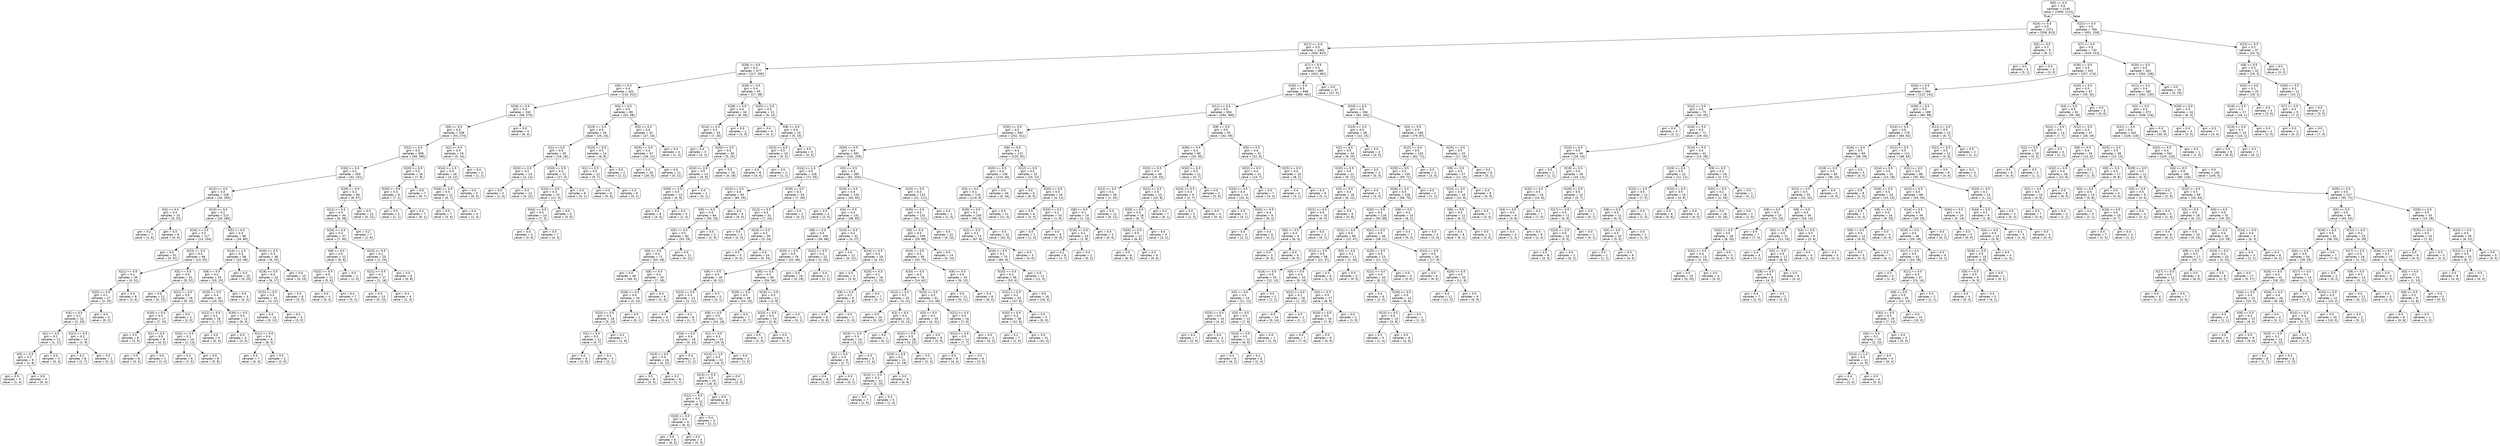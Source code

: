 digraph Tree {
node [shape=box, style="rounded", color="black", fontname=helvetica] ;
edge [fontname=helvetica] ;
0 [label="X[6] <= 0.5\ngini = 0.5\nsamples = 2140\nvalue = [1009, 1131]"] ;
1 [label="X[24] <= 0.5\ngini = 0.5\nsamples = 1371\nvalue = [558, 813]"] ;
0 -> 1 [labeldistance=2.5, labelangle=45, headlabel="True"] ;
2 [label="X[17] <= 0.5\ngini = 0.5\nsamples = 1362\nvalue = [550, 812]"] ;
1 -> 2 ;
3 [label="X[29] <= 0.5\ngini = 0.4\nsamples = 477\nvalue = [127, 350]"] ;
2 -> 3 ;
4 [label="X[9] <= 0.5\ngini = 0.4\nsamples = 422\nvalue = [110, 312]"] ;
3 -> 4 ;
5 [label="X[28] <= 0.5\ngini = 0.3\nsamples = 332\nvalue = [58, 274]"] ;
4 -> 5 ;
6 [label="X[0] <= 0.5\ngini = 0.3\nsamples = 328\nvalue = [54, 274]"] ;
5 -> 6 ;
7 [label="X[31] <= 0.5\ngini = 0.3\nsamples = 309\nvalue = [49, 260]"] ;
6 -> 7 ;
8 [label="X[33] <= 0.5\ngini = 0.2\nsamples = 293\nvalue = [42, 251]"] ;
7 -> 8 ;
9 [label="X[12] <= 0.5\ngini = 0.3\nsamples = 228\nvalue = [34, 194]"] ;
8 -> 9 ;
10 [label="X[3] <= 0.5\ngini = 0.4\nsamples = 15\nvalue = [5, 10]"] ;
9 -> 10 ;
11 [label="gini = 0.2\nsamples = 7\nvalue = [1, 6]"] ;
10 -> 11 ;
12 [label="gini = 0.5\nsamples = 8\nvalue = [4, 4]"] ;
10 -> 12 ;
13 [label="X[10] <= 0.5\ngini = 0.2\nsamples = 213\nvalue = [29, 184]"] ;
9 -> 13 ;
14 [label="X[32] <= 0.5\ngini = 0.2\nsamples = 117\nvalue = [13, 104]"] ;
13 -> 14 ;
15 [label="gini = 0.0\nsamples = 51\nvalue = [0, 51]"] ;
14 -> 15 ;
16 [label="X[23] <= 0.5\ngini = 0.3\nsamples = 66\nvalue = [13, 53]"] ;
14 -> 16 ;
17 [label="X[11] <= 0.5\ngini = 0.2\nsamples = 35\nvalue = [4, 31]"] ;
16 -> 17 ;
18 [label="X[25] <= 0.5\ngini = 0.1\nsamples = 27\nvalue = [2, 25]"] ;
17 -> 18 ;
19 [label="X[4] <= 0.5\ngini = 0.2\nsamples = 22\nvalue = [2, 20]"] ;
18 -> 19 ;
20 [label="X[1] <= 0.5\ngini = 0.2\nsamples = 12\nvalue = [1, 11]"] ;
19 -> 20 ;
21 [label="X[5] <= 0.5\ngini = 0.2\nsamples = 9\nvalue = [1, 8]"] ;
20 -> 21 ;
22 [label="gini = 0.3\nsamples = 5\nvalue = [1, 4]"] ;
21 -> 22 ;
23 [label="gini = 0.0\nsamples = 4\nvalue = [0, 4]"] ;
21 -> 23 ;
24 [label="gini = 0.0\nsamples = 3\nvalue = [0, 3]"] ;
20 -> 24 ;
25 [label="X[21] <= 0.5\ngini = 0.2\nsamples = 10\nvalue = [1, 9]"] ;
19 -> 25 ;
26 [label="gini = 0.2\nsamples = 8\nvalue = [1, 7]"] ;
25 -> 26 ;
27 [label="gini = 0.0\nsamples = 2\nvalue = [0, 2]"] ;
25 -> 27 ;
28 [label="gini = 0.0\nsamples = 5\nvalue = [0, 5]"] ;
18 -> 28 ;
29 [label="gini = 0.4\nsamples = 8\nvalue = [2, 6]"] ;
17 -> 29 ;
30 [label="X[5] <= 0.5\ngini = 0.4\nsamples = 31\nvalue = [9, 22]"] ;
16 -> 30 ;
31 [label="gini = 0.0\nsamples = 12\nvalue = [0, 12]"] ;
30 -> 31 ;
32 [label="X[21] <= 0.5\ngini = 0.5\nsamples = 19\nvalue = [9, 10]"] ;
30 -> 32 ;
33 [label="X[35] <= 0.5\ngini = 0.5\nsamples = 17\nvalue = [7, 10]"] ;
32 -> 33 ;
34 [label="gini = 0.5\nsamples = 8\nvalue = [3, 5]"] ;
33 -> 34 ;
35 [label="X[1] <= 0.5\ngini = 0.5\nsamples = 9\nvalue = [4, 5]"] ;
33 -> 35 ;
36 [label="gini = 0.5\nsamples = 8\nvalue = [3, 5]"] ;
35 -> 36 ;
37 [label="gini = 0.0\nsamples = 1\nvalue = [1, 0]"] ;
35 -> 37 ;
38 [label="gini = 0.0\nsamples = 2\nvalue = [2, 0]"] ;
32 -> 38 ;
39 [label="X[5] <= 0.5\ngini = 0.3\nsamples = 96\nvalue = [16, 80]"] ;
13 -> 39 ;
40 [label="X[14] <= 1.5\ngini = 0.3\nsamples = 58\nvalue = [10, 48]"] ;
39 -> 40 ;
41 [label="X[8] <= 0.5\ngini = 0.4\nsamples = 33\nvalue = [10, 23]"] ;
40 -> 41 ;
42 [label="X[19] <= 0.5\ngini = 0.4\nsamples = 30\nvalue = [10, 20]"] ;
41 -> 42 ;
43 [label="X[22] <= 0.5\ngini = 0.1\nsamples = 18\nvalue = [1, 17]"] ;
42 -> 43 ;
44 [label="X[32] <= 0.5\ngini = 0.1\nsamples = 14\nvalue = [1, 13]"] ;
43 -> 44 ;
45 [label="gini = 0.3\nsamples = 6\nvalue = [1, 5]"] ;
44 -> 45 ;
46 [label="gini = 0.0\nsamples = 8\nvalue = [0, 8]"] ;
44 -> 46 ;
47 [label="gini = 0.0\nsamples = 4\nvalue = [0, 4]"] ;
43 -> 47 ;
48 [label="X[30] <= 0.5\ngini = 0.4\nsamples = 12\nvalue = [9, 3]"] ;
42 -> 48 ;
49 [label="gini = 0.0\nsamples = 3\nvalue = [3, 0]"] ;
48 -> 49 ;
50 [label="X[11] <= 0.5\ngini = 0.4\nsamples = 9\nvalue = [6, 3]"] ;
48 -> 50 ;
51 [label="gini = 0.5\nsamples = 7\nvalue = [4, 3]"] ;
50 -> 51 ;
52 [label="gini = 0.0\nsamples = 2\nvalue = [2, 0]"] ;
50 -> 52 ;
53 [label="gini = 0.0\nsamples = 3\nvalue = [0, 3]"] ;
41 -> 53 ;
54 [label="gini = 0.0\nsamples = 25\nvalue = [0, 25]"] ;
40 -> 54 ;
55 [label="X[34] <= 0.5\ngini = 0.3\nsamples = 38\nvalue = [6, 32]"] ;
39 -> 55 ;
56 [label="X[18] <= 0.5\ngini = 0.4\nsamples = 23\nvalue = [6, 17]"] ;
55 -> 56 ;
57 [label="X[15] <= 0.5\ngini = 0.3\nsamples = 15\nvalue = [3, 12]"] ;
56 -> 57 ;
58 [label="gini = 0.0\nsamples = 12\nvalue = [0, 12]"] ;
57 -> 58 ;
59 [label="gini = 0.0\nsamples = 3\nvalue = [3, 0]"] ;
57 -> 59 ;
60 [label="gini = 0.5\nsamples = 8\nvalue = [3, 5]"] ;
56 -> 60 ;
61 [label="gini = 0.0\nsamples = 15\nvalue = [0, 15]"] ;
55 -> 61 ;
62 [label="X[20] <= 0.5\ngini = 0.2\nsamples = 65\nvalue = [8, 57]"] ;
8 -> 62 ;
63 [label="X[11] <= 0.5\ngini = 0.3\nsamples = 44\nvalue = [8, 36]"] ;
62 -> 63 ;
64 [label="X[34] <= 0.5\ngini = 0.3\nsamples = 37\nvalue = [7, 30]"] ;
63 -> 64 ;
65 [label="X[8] <= 0.5\ngini = 0.5\nsamples = 12\nvalue = [6, 6]"] ;
64 -> 65 ;
66 [label="X[32] <= 0.5\ngini = 0.5\nsamples = 11\nvalue = [5, 6]"] ;
65 -> 66 ;
67 [label="gini = 0.0\nsamples = 4\nvalue = [0, 4]"] ;
66 -> 67 ;
68 [label="gini = 0.4\nsamples = 7\nvalue = [5, 2]"] ;
66 -> 68 ;
69 [label="gini = 0.0\nsamples = 1\nvalue = [1, 0]"] ;
65 -> 69 ;
70 [label="X[23] <= 0.5\ngini = 0.1\nsamples = 25\nvalue = [1, 24]"] ;
64 -> 70 ;
71 [label="X[21] <= 0.5\ngini = 0.1\nsamples = 17\nvalue = [1, 16]"] ;
70 -> 71 ;
72 [label="gini = 0.0\nsamples = 13\nvalue = [0, 13]"] ;
71 -> 72 ;
73 [label="gini = 0.4\nsamples = 4\nvalue = [1, 3]"] ;
71 -> 73 ;
74 [label="gini = 0.0\nsamples = 8\nvalue = [0, 8]"] ;
70 -> 74 ;
75 [label="gini = 0.2\nsamples = 7\nvalue = [1, 6]"] ;
63 -> 75 ;
76 [label="gini = 0.0\nsamples = 21\nvalue = [0, 21]"] ;
62 -> 76 ;
77 [label="X[20] <= 0.5\ngini = 0.5\nsamples = 16\nvalue = [7, 9]"] ;
7 -> 77 ;
78 [label="X[33] <= 0.5\ngini = 0.3\nsamples = 9\nvalue = [7, 2]"] ;
77 -> 78 ;
79 [label="gini = 0.5\nsamples = 2\nvalue = [1, 1]"] ;
78 -> 79 ;
80 [label="gini = 0.2\nsamples = 7\nvalue = [6, 1]"] ;
78 -> 80 ;
81 [label="gini = 0.0\nsamples = 7\nvalue = [0, 7]"] ;
77 -> 81 ;
82 [label="X[1] <= 0.5\ngini = 0.4\nsamples = 19\nvalue = [5, 14]"] ;
6 -> 82 ;
83 [label="X[14] <= 1.5\ngini = 0.4\nsamples = 16\nvalue = [4, 12]"] ;
82 -> 83 ;
84 [label="X[34] <= 0.5\ngini = 0.5\nsamples = 11\nvalue = [4, 7]"] ;
83 -> 84 ;
85 [label="gini = 0.5\nsamples = 7\nvalue = [3, 4]"] ;
84 -> 85 ;
86 [label="gini = 0.4\nsamples = 4\nvalue = [1, 3]"] ;
84 -> 86 ;
87 [label="gini = 0.0\nsamples = 5\nvalue = [0, 5]"] ;
83 -> 87 ;
88 [label="gini = 0.4\nsamples = 3\nvalue = [1, 2]"] ;
82 -> 88 ;
89 [label="gini = 0.0\nsamples = 4\nvalue = [4, 0]"] ;
5 -> 89 ;
90 [label="X[5] <= 0.5\ngini = 0.5\nsamples = 90\nvalue = [52, 38]"] ;
4 -> 90 ;
91 [label="X[19] <= 0.5\ngini = 0.5\nsamples = 49\nvalue = [25, 24]"] ;
90 -> 91 ;
92 [label="X[1] <= 0.5\ngini = 0.5\nsamples = 35\nvalue = [19, 16]"] ;
91 -> 92 ;
93 [label="X[20] <= 0.5\ngini = 0.2\nsamples = 14\nvalue = [2, 12]"] ;
92 -> 93 ;
94 [label="gini = 0.0\nsamples = 2\nvalue = [2, 0]"] ;
93 -> 94 ;
95 [label="gini = 0.0\nsamples = 12\nvalue = [0, 12]"] ;
93 -> 95 ;
96 [label="X[33] <= 0.5\ngini = 0.3\nsamples = 21\nvalue = [17, 4]"] ;
92 -> 96 ;
97 [label="X[10] <= 0.5\ngini = 0.3\nsamples = 15\nvalue = [12, 3]"] ;
96 -> 97 ;
98 [label="X[32] <= 0.5\ngini = 0.4\nsamples = 10\nvalue = [7, 3]"] ;
97 -> 98 ;
99 [label="gini = 0.0\nsamples = 3\nvalue = [3, 0]"] ;
98 -> 99 ;
100 [label="gini = 0.5\nsamples = 7\nvalue = [4, 3]"] ;
98 -> 100 ;
101 [label="gini = 0.0\nsamples = 5\nvalue = [5, 0]"] ;
97 -> 101 ;
102 [label="gini = 0.3\nsamples = 6\nvalue = [5, 1]"] ;
96 -> 102 ;
103 [label="X[15] <= 0.5\ngini = 0.5\nsamples = 14\nvalue = [6, 8]"] ;
91 -> 103 ;
104 [label="X[1] <= 0.5\ngini = 0.5\nsamples = 12\nvalue = [5, 7]"] ;
103 -> 104 ;
105 [label="gini = 0.0\nsamples = 6\nvalue = [0, 6]"] ;
104 -> 105 ;
106 [label="gini = 0.3\nsamples = 6\nvalue = [5, 1]"] ;
104 -> 106 ;
107 [label="gini = 0.5\nsamples = 2\nvalue = [1, 1]"] ;
103 -> 107 ;
108 [label="X[3] <= 0.5\ngini = 0.4\nsamples = 41\nvalue = [27, 14]"] ;
90 -> 108 ;
109 [label="X[20] <= 0.5\ngini = 0.4\nsamples = 37\nvalue = [26, 11]"] ;
108 -> 109 ;
110 [label="gini = 0.0\nsamples = 26\nvalue = [26, 0]"] ;
109 -> 110 ;
111 [label="gini = 0.0\nsamples = 11\nvalue = [0, 11]"] ;
109 -> 111 ;
112 [label="gini = 0.4\nsamples = 4\nvalue = [1, 3]"] ;
108 -> 112 ;
113 [label="X[26] <= 0.5\ngini = 0.4\nsamples = 55\nvalue = [17, 38]"] ;
3 -> 113 ;
114 [label="X[28] <= 0.5\ngini = 0.4\nsamples = 34\nvalue = [8, 26]"] ;
113 -> 114 ;
115 [label="X[14] <= 0.5\ngini = 0.3\nsamples = 33\nvalue = [7, 26]"] ;
114 -> 115 ;
116 [label="gini = 0.4\nsamples = 3\nvalue = [2, 1]"] ;
115 -> 116 ;
117 [label="X[20] <= 0.5\ngini = 0.3\nsamples = 30\nvalue = [5, 25]"] ;
115 -> 117 ;
118 [label="X[33] <= 0.5\ngini = 0.5\nsamples = 14\nvalue = [5, 9]"] ;
117 -> 118 ;
119 [label="X[30] <= 0.5\ngini = 0.5\nsamples = 13\nvalue = [5, 8]"] ;
118 -> 119 ;
120 [label="gini = 0.5\nsamples = 8\nvalue = [4, 4]"] ;
119 -> 120 ;
121 [label="gini = 0.3\nsamples = 5\nvalue = [1, 4]"] ;
119 -> 121 ;
122 [label="gini = 0.0\nsamples = 1\nvalue = [0, 1]"] ;
118 -> 122 ;
123 [label="gini = 0.0\nsamples = 16\nvalue = [0, 16]"] ;
117 -> 123 ;
124 [label="gini = 0.0\nsamples = 1\nvalue = [1, 0]"] ;
114 -> 124 ;
125 [label="X[25] <= 0.5\ngini = 0.5\nsamples = 21\nvalue = [9, 12]"] ;
113 -> 125 ;
126 [label="gini = 0.4\nsamples = 6\nvalue = [4, 2]"] ;
125 -> 126 ;
127 [label="X[8] <= 0.5\ngini = 0.4\nsamples = 15\nvalue = [5, 10]"] ;
125 -> 127 ;
128 [label="X[23] <= 0.5\ngini = 0.5\nsamples = 10\nvalue = [5, 5]"] ;
127 -> 128 ;
129 [label="gini = 0.5\nsamples = 8\nvalue = [4, 4]"] ;
128 -> 129 ;
130 [label="gini = 0.5\nsamples = 2\nvalue = [1, 1]"] ;
128 -> 130 ;
131 [label="gini = 0.0\nsamples = 5\nvalue = [0, 5]"] ;
127 -> 131 ;
132 [label="X[7] <= 0.5\ngini = 0.5\nsamples = 885\nvalue = [423, 462]"] ;
2 -> 132 ;
133 [label="X[35] <= 0.5\ngini = 0.5\nsamples = 848\nvalue = [386, 462]"] ;
132 -> 133 ;
134 [label="X[11] <= 0.5\ngini = 0.5\nsamples = 654\nvalue = [294, 360]"] ;
133 -> 134 ;
135 [label="X[32] <= 0.5\ngini = 0.5\nsamples = 563\nvalue = [252, 311]"] ;
134 -> 135 ;
136 [label="X[34] <= 0.5\ngini = 0.4\nsamples = 391\nvalue = [132, 259]"] ;
135 -> 136 ;
137 [label="X[14] <= 1.5\ngini = 0.5\nsamples = 126\nvalue = [71, 55]"] ;
136 -> 137 ;
138 [label="X[13] <= 0.5\ngini = 0.4\nsamples = 93\nvalue = [64, 29]"] ;
137 -> 138 ;
139 [label="X[9] <= 0.5\ngini = 0.5\nsamples = 84\nvalue = [55, 29]"] ;
138 -> 139 ;
140 [label="X[5] <= 0.5\ngini = 0.5\nsamples = 82\nvalue = [53, 29]"] ;
139 -> 140 ;
141 [label="X[0] <= 0.5\ngini = 0.4\nsamples = 71\nvalue = [53, 18]"] ;
140 -> 141 ;
142 [label="gini = 0.0\nsamples = 46\nvalue = [46, 0]"] ;
141 -> 142 ;
143 [label="X[8] <= 0.5\ngini = 0.4\nsamples = 25\nvalue = [7, 18]"] ;
141 -> 143 ;
144 [label="X[26] <= 0.5\ngini = 0.4\nsamples = 19\nvalue = [5, 14]"] ;
143 -> 144 ;
145 [label="X[23] <= 0.5\ngini = 0.4\nsamples = 18\nvalue = [5, 13]"] ;
144 -> 145 ;
146 [label="X[1] <= 0.5\ngini = 0.5\nsamples = 11\nvalue = [4, 7]"] ;
145 -> 146 ;
147 [label="gini = 0.4\nsamples = 8\nvalue = [2, 6]"] ;
146 -> 147 ;
148 [label="gini = 0.4\nsamples = 3\nvalue = [2, 1]"] ;
146 -> 148 ;
149 [label="gini = 0.2\nsamples = 7\nvalue = [1, 6]"] ;
145 -> 149 ;
150 [label="gini = 0.0\nsamples = 1\nvalue = [0, 1]"] ;
144 -> 150 ;
151 [label="gini = 0.4\nsamples = 6\nvalue = [2, 4]"] ;
143 -> 151 ;
152 [label="gini = 0.0\nsamples = 11\nvalue = [0, 11]"] ;
140 -> 152 ;
153 [label="gini = 0.0\nsamples = 2\nvalue = [2, 0]"] ;
139 -> 153 ;
154 [label="gini = 0.0\nsamples = 9\nvalue = [9, 0]"] ;
138 -> 154 ;
155 [label="X[29] <= 0.5\ngini = 0.3\nsamples = 33\nvalue = [7, 26]"] ;
137 -> 155 ;
156 [label="X[12] <= 0.5\ngini = 0.3\nsamples = 31\nvalue = [7, 24]"] ;
155 -> 156 ;
157 [label="gini = 0.0\nsamples = 2\nvalue = [2, 0]"] ;
156 -> 157 ;
158 [label="X[10] <= 0.5\ngini = 0.3\nsamples = 29\nvalue = [5, 24]"] ;
156 -> 158 ;
159 [label="gini = 0.0\nsamples = 5\nvalue = [5, 0]"] ;
158 -> 159 ;
160 [label="gini = 0.0\nsamples = 24\nvalue = [0, 24]"] ;
158 -> 160 ;
161 [label="gini = 0.0\nsamples = 2\nvalue = [0, 2]"] ;
155 -> 161 ;
162 [label="X[5] <= 0.5\ngini = 0.4\nsamples = 265\nvalue = [61, 204]"] ;
136 -> 162 ;
163 [label="X[33] <= 0.5\ngini = 0.4\nsamples = 133\nvalue = [40, 93]"] ;
162 -> 163 ;
164 [label="gini = 0.0\nsamples = 2\nvalue = [2, 0]"] ;
163 -> 164 ;
165 [label="X[4] <= 0.5\ngini = 0.4\nsamples = 131\nvalue = [38, 93]"] ;
163 -> 165 ;
166 [label="X[8] <= 0.5\ngini = 0.4\nsamples = 100\nvalue = [34, 66]"] ;
165 -> 166 ;
167 [label="X[25] <= 0.5\ngini = 0.5\nsamples = 78\nvalue = [32, 46]"] ;
166 -> 167 ;
168 [label="X[9] <= 0.5\ngini = 0.4\nsamples = 18\nvalue = [6, 12]"] ;
167 -> 168 ;
169 [label="X[23] <= 0.5\ngini = 0.3\nsamples = 13\nvalue = [2, 11]"] ;
168 -> 169 ;
170 [label="gini = 0.3\nsamples = 5\nvalue = [1, 4]"] ;
169 -> 170 ;
171 [label="gini = 0.2\nsamples = 8\nvalue = [1, 7]"] ;
169 -> 171 ;
172 [label="gini = 0.3\nsamples = 5\nvalue = [4, 1]"] ;
168 -> 172 ;
173 [label="X[30] <= 0.5\ngini = 0.5\nsamples = 60\nvalue = [26, 34]"] ;
167 -> 173 ;
174 [label="X[29] <= 0.5\ngini = 0.5\nsamples = 49\nvalue = [24, 25]"] ;
173 -> 174 ;
175 [label="X[9] <= 0.5\ngini = 0.5\nsamples = 42\nvalue = [24, 18]"] ;
174 -> 175 ;
176 [label="X[16] <= 0.5\ngini = 0.4\nsamples = 19\nvalue = [5, 14]"] ;
175 -> 176 ;
177 [label="X[23] <= 0.5\ngini = 0.4\nsamples = 16\nvalue = [4, 12]"] ;
176 -> 177 ;
178 [label="gini = 0.5\nsamples = 8\nvalue = [3, 5]"] ;
177 -> 178 ;
179 [label="gini = 0.2\nsamples = 8\nvalue = [1, 7]"] ;
177 -> 179 ;
180 [label="gini = 0.4\nsamples = 3\nvalue = [1, 2]"] ;
176 -> 180 ;
181 [label="X[1] <= 0.5\ngini = 0.3\nsamples = 23\nvalue = [19, 4]"] ;
175 -> 181 ;
182 [label="X[14] <= 1.5\ngini = 0.3\nsamples = 22\nvalue = [18, 4]"] ;
181 -> 182 ;
183 [label="X[23] <= 0.5\ngini = 0.3\nsamples = 20\nvalue = [16, 4]"] ;
182 -> 183 ;
184 [label="X[12] <= 0.5\ngini = 0.4\nsamples = 12\nvalue = [8, 4]"] ;
183 -> 184 ;
185 [label="X[20] <= 0.5\ngini = 0.4\nsamples = 9\nvalue = [6, 3]"] ;
184 -> 185 ;
186 [label="gini = 0.0\nsamples = 6\nvalue = [6, 0]"] ;
185 -> 186 ;
187 [label="gini = 0.0\nsamples = 3\nvalue = [0, 3]"] ;
185 -> 187 ;
188 [label="gini = 0.4\nsamples = 3\nvalue = [2, 1]"] ;
184 -> 188 ;
189 [label="gini = 0.0\nsamples = 8\nvalue = [8, 0]"] ;
183 -> 189 ;
190 [label="gini = 0.0\nsamples = 2\nvalue = [2, 0]"] ;
182 -> 190 ;
191 [label="gini = 0.0\nsamples = 1\nvalue = [1, 0]"] ;
181 -> 191 ;
192 [label="gini = 0.0\nsamples = 7\nvalue = [0, 7]"] ;
174 -> 192 ;
193 [label="X[16] <= 0.5\ngini = 0.3\nsamples = 11\nvalue = [2, 9]"] ;
173 -> 193 ;
194 [label="X[23] <= 0.5\ngini = 0.3\nsamples = 10\nvalue = [2, 8]"] ;
193 -> 194 ;
195 [label="gini = 0.5\nsamples = 5\nvalue = [2, 3]"] ;
194 -> 195 ;
196 [label="gini = 0.0\nsamples = 5\nvalue = [0, 5]"] ;
194 -> 196 ;
197 [label="gini = 0.0\nsamples = 1\nvalue = [0, 1]"] ;
193 -> 197 ;
198 [label="X[22] <= 0.5\ngini = 0.2\nsamples = 22\nvalue = [2, 20]"] ;
166 -> 198 ;
199 [label="gini = 0.0\nsamples = 19\nvalue = [0, 19]"] ;
198 -> 199 ;
200 [label="gini = 0.4\nsamples = 3\nvalue = [2, 1]"] ;
198 -> 200 ;
201 [label="X[10] <= 0.5\ngini = 0.2\nsamples = 31\nvalue = [4, 27]"] ;
165 -> 201 ;
202 [label="gini = 0.0\nsamples = 12\nvalue = [0, 12]"] ;
201 -> 202 ;
203 [label="X[14] <= 0.5\ngini = 0.3\nsamples = 19\nvalue = [4, 15]"] ;
201 -> 203 ;
204 [label="gini = 0.0\nsamples = 3\nvalue = [3, 0]"] ;
203 -> 204 ;
205 [label="X[20] <= 0.5\ngini = 0.1\nsamples = 16\nvalue = [1, 15]"] ;
203 -> 205 ;
206 [label="X[9] <= 0.5\ngini = 0.2\nsamples = 9\nvalue = [1, 8]"] ;
205 -> 206 ;
207 [label="gini = 0.0\nsamples = 8\nvalue = [0, 8]"] ;
206 -> 207 ;
208 [label="gini = 0.0\nsamples = 1\nvalue = [1, 0]"] ;
206 -> 208 ;
209 [label="gini = 0.0\nsamples = 7\nvalue = [0, 7]"] ;
205 -> 209 ;
210 [label="X[15] <= 0.5\ngini = 0.3\nsamples = 132\nvalue = [21, 111]"] ;
162 -> 210 ;
211 [label="X[30] <= 0.5\ngini = 0.3\nsamples = 131\nvalue = [20, 111]"] ;
210 -> 211 ;
212 [label="X[0] <= 0.5\ngini = 0.3\nsamples = 109\nvalue = [20, 89]"] ;
211 -> 212 ;
213 [label="X[10] <= 0.5\ngini = 0.3\nsamples = 95\nvalue = [20, 75]"] ;
212 -> 213 ;
214 [label="X[33] <= 0.5\ngini = 0.3\nsamples = 76\nvalue = [14, 62]"] ;
213 -> 214 ;
215 [label="X[12] <= 0.5\ngini = 0.2\nsamples = 25\nvalue = [3, 22]"] ;
214 -> 215 ;
216 [label="gini = 0.0\nsamples = 10\nvalue = [0, 10]"] ;
215 -> 216 ;
217 [label="X[2] <= 0.5\ngini = 0.3\nsamples = 15\nvalue = [3, 12]"] ;
215 -> 217 ;
218 [label="X[23] <= 0.5\ngini = 0.3\nsamples = 14\nvalue = [3, 11]"] ;
217 -> 218 ;
219 [label="X[1] <= 0.5\ngini = 0.3\nsamples = 9\nvalue = [2, 7]"] ;
218 -> 219 ;
220 [label="gini = 0.4\nsamples = 8\nvalue = [2, 6]"] ;
219 -> 220 ;
221 [label="gini = 0.0\nsamples = 1\nvalue = [0, 1]"] ;
219 -> 221 ;
222 [label="gini = 0.3\nsamples = 5\nvalue = [1, 4]"] ;
218 -> 222 ;
223 [label="gini = 0.0\nsamples = 1\nvalue = [0, 1]"] ;
217 -> 223 ;
224 [label="X[23] <= 0.5\ngini = 0.3\nsamples = 51\nvalue = [11, 40]"] ;
214 -> 224 ;
225 [label="X[3] <= 0.5\ngini = 0.2\nsamples = 35\nvalue = [4, 31]"] ;
224 -> 225 ;
226 [label="X[22] <= 0.5\ngini = 0.3\nsamples = 26\nvalue = [4, 22]"] ;
225 -> 226 ;
227 [label="X[20] <= 0.5\ngini = 0.2\nsamples = 21\nvalue = [2, 19]"] ;
226 -> 227 ;
228 [label="X[12] <= 0.5\ngini = 0.3\nsamples = 12\nvalue = [2, 10]"] ;
227 -> 228 ;
229 [label="gini = 0.2\nsamples = 7\nvalue = [1, 6]"] ;
228 -> 229 ;
230 [label="gini = 0.3\nsamples = 5\nvalue = [1, 4]"] ;
228 -> 230 ;
231 [label="gini = 0.0\nsamples = 9\nvalue = [0, 9]"] ;
227 -> 231 ;
232 [label="gini = 0.5\nsamples = 5\nvalue = [2, 3]"] ;
226 -> 232 ;
233 [label="gini = 0.0\nsamples = 9\nvalue = [0, 9]"] ;
225 -> 233 ;
234 [label="X[21] <= 0.5\ngini = 0.5\nsamples = 16\nvalue = [7, 9]"] ;
224 -> 234 ;
235 [label="X[12] <= 0.5\ngini = 0.5\nsamples = 14\nvalue = [7, 7]"] ;
234 -> 235 ;
236 [label="gini = 0.5\nsamples = 8\nvalue = [4, 4]"] ;
235 -> 236 ;
237 [label="gini = 0.5\nsamples = 6\nvalue = [3, 3]"] ;
235 -> 237 ;
238 [label="gini = 0.0\nsamples = 2\nvalue = [0, 2]"] ;
234 -> 238 ;
239 [label="X[9] <= 0.5\ngini = 0.4\nsamples = 19\nvalue = [6, 13]"] ;
213 -> 239 ;
240 [label="gini = 0.0\nsamples = 11\nvalue = [0, 11]"] ;
239 -> 240 ;
241 [label="gini = 0.4\nsamples = 8\nvalue = [6, 2]"] ;
239 -> 241 ;
242 [label="gini = 0.0\nsamples = 14\nvalue = [0, 14]"] ;
212 -> 242 ;
243 [label="gini = 0.0\nsamples = 22\nvalue = [0, 22]"] ;
211 -> 243 ;
244 [label="gini = 0.0\nsamples = 1\nvalue = [1, 0]"] ;
210 -> 244 ;
245 [label="X[8] <= 0.5\ngini = 0.4\nsamples = 172\nvalue = [120, 52]"] ;
135 -> 245 ;
246 [label="X[20] <= 0.5\ngini = 0.4\nsamples = 150\nvalue = [110, 40]"] ;
245 -> 246 ;
247 [label="X[3] <= 0.5\ngini = 0.1\nsamples = 116\nvalue = [110, 6]"] ;
246 -> 247 ;
248 [label="X[30] <= 0.5\ngini = 0.1\nsamples = 105\nvalue = [99, 6]"] ;
247 -> 248 ;
249 [label="X[2] <= 0.5\ngini = 0.2\nsamples = 73\nvalue = [67, 6]"] ;
248 -> 249 ;
250 [label="X[16] <= 0.5\ngini = 0.2\nsamples = 70\nvalue = [64, 6]"] ;
249 -> 250 ;
251 [label="X[10] <= 0.5\ngini = 0.2\nsamples = 59\nvalue = [53, 6]"] ;
250 -> 251 ;
252 [label="X[31] <= 0.5\ngini = 0.2\nsamples = 43\nvalue = [37, 6]"] ;
251 -> 252 ;
253 [label="X[33] <= 0.5\ngini = 0.3\nsamples = 38\nvalue = [32, 6]"] ;
252 -> 253 ;
254 [label="gini = 0.2\nsamples = 7\nvalue = [1, 6]"] ;
253 -> 254 ;
255 [label="gini = 0.0\nsamples = 31\nvalue = [31, 0]"] ;
253 -> 255 ;
256 [label="gini = 0.0\nsamples = 5\nvalue = [5, 0]"] ;
252 -> 256 ;
257 [label="gini = 0.0\nsamples = 16\nvalue = [16, 0]"] ;
251 -> 257 ;
258 [label="gini = 0.0\nsamples = 11\nvalue = [11, 0]"] ;
250 -> 258 ;
259 [label="gini = 0.0\nsamples = 3\nvalue = [3, 0]"] ;
249 -> 259 ;
260 [label="gini = 0.0\nsamples = 32\nvalue = [32, 0]"] ;
248 -> 260 ;
261 [label="gini = 0.0\nsamples = 11\nvalue = [11, 0]"] ;
247 -> 261 ;
262 [label="gini = 0.0\nsamples = 34\nvalue = [0, 34]"] ;
246 -> 262 ;
263 [label="X[12] <= 0.5\ngini = 0.5\nsamples = 22\nvalue = [10, 12]"] ;
245 -> 263 ;
264 [label="gini = 0.0\nsamples = 6\nvalue = [6, 0]"] ;
263 -> 264 ;
265 [label="X[25] <= 0.5\ngini = 0.4\nsamples = 16\nvalue = [4, 12]"] ;
263 -> 265 ;
266 [label="gini = 0.5\nsamples = 6\nvalue = [3, 3]"] ;
265 -> 266 ;
267 [label="X[20] <= 0.5\ngini = 0.2\nsamples = 10\nvalue = [1, 9]"] ;
265 -> 267 ;
268 [label="gini = 0.0\nsamples = 1\nvalue = [1, 0]"] ;
267 -> 268 ;
269 [label="gini = 0.0\nsamples = 9\nvalue = [0, 9]"] ;
267 -> 269 ;
270 [label="X[9] <= 0.5\ngini = 0.5\nsamples = 91\nvalue = [42, 49]"] ;
134 -> 270 ;
271 [label="X[30] <= 0.5\ngini = 0.4\nsamples = 60\nvalue = [20, 40]"] ;
270 -> 271 ;
272 [label="X[32] <= 0.5\ngini = 0.4\nsamples = 49\nvalue = [16, 33]"] ;
271 -> 272 ;
273 [label="X[12] <= 0.5\ngini = 0.1\nsamples = 26\nvalue = [1, 25]"] ;
272 -> 273 ;
274 [label="X[8] <= 0.5\ngini = 0.1\nsamples = 14\nvalue = [1, 13]"] ;
273 -> 274 ;
275 [label="X[16] <= 0.5\ngini = 0.2\nsamples = 10\nvalue = [1, 9]"] ;
274 -> 275 ;
276 [label="gini = 0.2\nsamples = 8\nvalue = [1, 7]"] ;
275 -> 276 ;
277 [label="gini = 0.0\nsamples = 2\nvalue = [0, 2]"] ;
275 -> 277 ;
278 [label="gini = 0.0\nsamples = 4\nvalue = [0, 4]"] ;
274 -> 278 ;
279 [label="gini = 0.0\nsamples = 12\nvalue = [0, 12]"] ;
273 -> 279 ;
280 [label="X[21] <= 0.5\ngini = 0.5\nsamples = 23\nvalue = [15, 8]"] ;
272 -> 280 ;
281 [label="X[25] <= 0.5\ngini = 0.5\nsamples = 16\nvalue = [9, 7]"] ;
280 -> 281 ;
282 [label="X[20] <= 0.5\ngini = 0.5\nsamples = 12\nvalue = [6, 6]"] ;
281 -> 282 ;
283 [label="gini = 0.0\nsamples = 6\nvalue = [6, 0]"] ;
282 -> 283 ;
284 [label="gini = 0.0\nsamples = 6\nvalue = [0, 6]"] ;
282 -> 284 ;
285 [label="gini = 0.4\nsamples = 4\nvalue = [3, 1]"] ;
281 -> 285 ;
286 [label="gini = 0.2\nsamples = 7\nvalue = [6, 1]"] ;
280 -> 286 ;
287 [label="X[32] <= 0.5\ngini = 0.5\nsamples = 11\nvalue = [4, 7]"] ;
271 -> 287 ;
288 [label="X[23] <= 0.5\ngini = 0.3\nsamples = 9\nvalue = [2, 7]"] ;
287 -> 288 ;
289 [label="gini = 0.5\nsamples = 5\nvalue = [2, 3]"] ;
288 -> 289 ;
290 [label="gini = 0.0\nsamples = 4\nvalue = [0, 4]"] ;
288 -> 290 ;
291 [label="gini = 0.0\nsamples = 2\nvalue = [2, 0]"] ;
287 -> 291 ;
292 [label="X[5] <= 0.5\ngini = 0.4\nsamples = 31\nvalue = [22, 9]"] ;
270 -> 292 ;
293 [label="X[22] <= 0.5\ngini = 0.4\nsamples = 21\nvalue = [14, 7]"] ;
292 -> 293 ;
294 [label="X[25] <= 0.5\ngini = 0.4\nsamples = 14\nvalue = [10, 4]"] ;
293 -> 294 ;
295 [label="gini = 0.3\nsamples = 5\nvalue = [4, 1]"] ;
294 -> 295 ;
296 [label="X[32] <= 0.5\ngini = 0.4\nsamples = 9\nvalue = [6, 3]"] ;
294 -> 296 ;
297 [label="gini = 0.4\nsamples = 3\nvalue = [2, 1]"] ;
296 -> 297 ;
298 [label="gini = 0.4\nsamples = 6\nvalue = [4, 2]"] ;
296 -> 298 ;
299 [label="gini = 0.5\nsamples = 7\nvalue = [4, 3]"] ;
293 -> 299 ;
300 [label="X[25] <= 0.5\ngini = 0.3\nsamples = 10\nvalue = [8, 2]"] ;
292 -> 300 ;
301 [label="gini = 0.4\nsamples = 4\nvalue = [3, 1]"] ;
300 -> 301 ;
302 [label="gini = 0.3\nsamples = 6\nvalue = [5, 1]"] ;
300 -> 302 ;
303 [label="X[33] <= 0.5\ngini = 0.5\nsamples = 194\nvalue = [92, 102]"] ;
133 -> 303 ;
304 [label="X[15] <= 0.5\ngini = 0.5\nsamples = 28\nvalue = [13, 15]"] ;
303 -> 304 ;
305 [label="X[2] <= 0.5\ngini = 0.5\nsamples = 24\nvalue = [9, 15]"] ;
304 -> 305 ;
306 [label="X[32] <= 0.5\ngini = 0.5\nsamples = 21\nvalue = [9, 12]"] ;
305 -> 306 ;
307 [label="X[3] <= 0.5\ngini = 0.4\nsamples = 18\nvalue = [6, 12]"] ;
306 -> 307 ;
308 [label="X[21] <= 0.5\ngini = 0.5\nsamples = 10\nvalue = [6, 4]"] ;
307 -> 308 ;
309 [label="X[9] <= 0.5\ngini = 0.4\nsamples = 9\nvalue = [6, 3]"] ;
308 -> 309 ;
310 [label="gini = 0.0\nsamples = 3\nvalue = [0, 3]"] ;
309 -> 310 ;
311 [label="gini = 0.0\nsamples = 6\nvalue = [6, 0]"] ;
309 -> 311 ;
312 [label="gini = 0.0\nsamples = 1\nvalue = [0, 1]"] ;
308 -> 312 ;
313 [label="gini = 0.0\nsamples = 8\nvalue = [0, 8]"] ;
307 -> 313 ;
314 [label="gini = 0.0\nsamples = 3\nvalue = [3, 0]"] ;
306 -> 314 ;
315 [label="gini = 0.0\nsamples = 3\nvalue = [0, 3]"] ;
305 -> 315 ;
316 [label="gini = 0.0\nsamples = 4\nvalue = [4, 0]"] ;
304 -> 316 ;
317 [label="X[4] <= 0.5\ngini = 0.5\nsamples = 166\nvalue = [79, 87]"] ;
303 -> 317 ;
318 [label="X[15] <= 0.5\ngini = 0.5\nsamples = 133\nvalue = [62, 71]"] ;
317 -> 318 ;
319 [label="X[29] <= 0.5\ngini = 0.5\nsamples = 130\nvalue = [59, 71]"] ;
318 -> 319 ;
320 [label="X[26] <= 0.5\ngini = 0.5\nsamples = 128\nvalue = [58, 70]"] ;
319 -> 320 ;
321 [label="X[32] <= 0.5\ngini = 0.5\nsamples = 118\nvalue = [50, 68]"] ;
320 -> 321 ;
322 [label="X[21] <= 0.5\ngini = 0.4\nsamples = 69\nvalue = [22, 47]"] ;
321 -> 322 ;
323 [label="X[12] <= 0.5\ngini = 0.5\nsamples = 58\nvalue = [21, 37]"] ;
322 -> 323 ;
324 [label="X[16] <= 0.5\ngini = 0.5\nsamples = 25\nvalue = [12, 13]"] ;
323 -> 324 ;
325 [label="X[5] <= 0.5\ngini = 0.5\nsamples = 23\nvalue = [11, 12]"] ;
324 -> 325 ;
326 [label="X[25] <= 0.5\ngini = 0.5\nsamples = 10\nvalue = [4, 6]"] ;
325 -> 326 ;
327 [label="gini = 0.4\nsamples = 7\nvalue = [2, 5]"] ;
326 -> 327 ;
328 [label="gini = 0.4\nsamples = 3\nvalue = [2, 1]"] ;
326 -> 328 ;
329 [label="X[3] <= 0.5\ngini = 0.5\nsamples = 13\nvalue = [7, 6]"] ;
325 -> 329 ;
330 [label="X[23] <= 0.5\ngini = 0.5\nsamples = 12\nvalue = [6, 6]"] ;
329 -> 330 ;
331 [label="gini = 0.4\nsamples = 6\nvalue = [4, 2]"] ;
330 -> 331 ;
332 [label="gini = 0.4\nsamples = 6\nvalue = [2, 4]"] ;
330 -> 332 ;
333 [label="gini = 0.0\nsamples = 1\nvalue = [1, 0]"] ;
329 -> 333 ;
334 [label="gini = 0.5\nsamples = 2\nvalue = [1, 1]"] ;
324 -> 334 ;
335 [label="X[9] <= 0.5\ngini = 0.4\nsamples = 33\nvalue = [9, 24]"] ;
323 -> 335 ;
336 [label="X[22] <= 0.5\ngini = 0.1\nsamples = 16\nvalue = [1, 15]"] ;
335 -> 336 ;
337 [label="gini = 0.0\nsamples = 14\nvalue = [0, 14]"] ;
336 -> 337 ;
338 [label="gini = 0.5\nsamples = 2\nvalue = [1, 1]"] ;
336 -> 338 ;
339 [label="X[3] <= 0.5\ngini = 0.5\nsamples = 17\nvalue = [8, 9]"] ;
335 -> 339 ;
340 [label="X[20] <= 0.5\ngini = 0.5\nsamples = 16\nvalue = [7, 9]"] ;
339 -> 340 ;
341 [label="gini = 0.0\nsamples = 7\nvalue = [7, 0]"] ;
340 -> 341 ;
342 [label="gini = 0.0\nsamples = 9\nvalue = [0, 9]"] ;
340 -> 342 ;
343 [label="gini = 0.0\nsamples = 1\nvalue = [1, 0]"] ;
339 -> 343 ;
344 [label="X[5] <= 0.5\ngini = 0.2\nsamples = 11\nvalue = [1, 10]"] ;
322 -> 344 ;
345 [label="gini = 0.3\nsamples = 6\nvalue = [1, 5]"] ;
344 -> 345 ;
346 [label="gini = 0.0\nsamples = 5\nvalue = [0, 5]"] ;
344 -> 346 ;
347 [label="X[21] <= 0.5\ngini = 0.5\nsamples = 49\nvalue = [28, 21]"] ;
321 -> 347 ;
348 [label="X[25] <= 0.5\ngini = 0.5\nsamples = 23\nvalue = [11, 12]"] ;
347 -> 348 ;
349 [label="X[12] <= 0.5\ngini = 0.5\nsamples = 20\nvalue = [8, 12]"] ;
348 -> 349 ;
350 [label="gini = 0.4\nsamples = 6\nvalue = [2, 4]"] ;
349 -> 350 ;
351 [label="X[16] <= 0.5\ngini = 0.5\nsamples = 14\nvalue = [6, 8]"] ;
349 -> 351 ;
352 [label="X[23] <= 0.5\ngini = 0.5\nsamples = 13\nvalue = [5, 8]"] ;
351 -> 352 ;
353 [label="gini = 0.3\nsamples = 5\nvalue = [1, 4]"] ;
352 -> 353 ;
354 [label="gini = 0.5\nsamples = 8\nvalue = [4, 4]"] ;
352 -> 354 ;
355 [label="gini = 0.0\nsamples = 1\nvalue = [1, 0]"] ;
351 -> 355 ;
356 [label="gini = 0.0\nsamples = 3\nvalue = [3, 0]"] ;
348 -> 356 ;
357 [label="X[12] <= 0.5\ngini = 0.5\nsamples = 26\nvalue = [17, 9]"] ;
347 -> 357 ;
358 [label="gini = 0.0\nsamples = 6\nvalue = [6, 0]"] ;
357 -> 358 ;
359 [label="X[20] <= 0.5\ngini = 0.5\nsamples = 20\nvalue = [11, 9]"] ;
357 -> 359 ;
360 [label="gini = 0.0\nsamples = 11\nvalue = [11, 0]"] ;
359 -> 360 ;
361 [label="gini = 0.0\nsamples = 9\nvalue = [0, 9]"] ;
359 -> 361 ;
362 [label="X[8] <= 0.5\ngini = 0.3\nsamples = 10\nvalue = [8, 2]"] ;
320 -> 362 ;
363 [label="gini = 0.4\nsamples = 7\nvalue = [5, 2]"] ;
362 -> 363 ;
364 [label="gini = 0.0\nsamples = 3\nvalue = [3, 0]"] ;
362 -> 364 ;
365 [label="gini = 0.5\nsamples = 2\nvalue = [1, 1]"] ;
319 -> 365 ;
366 [label="gini = 0.0\nsamples = 3\nvalue = [3, 0]"] ;
318 -> 366 ;
367 [label="X[25] <= 0.5\ngini = 0.5\nsamples = 33\nvalue = [17, 16]"] ;
317 -> 367 ;
368 [label="X[9] <= 0.5\ngini = 0.5\nsamples = 27\nvalue = [12, 15]"] ;
367 -> 368 ;
369 [label="X[23] <= 0.5\ngini = 0.4\nsamples = 18\nvalue = [12, 6]"] ;
368 -> 369 ;
370 [label="X[8] <= 0.5\ngini = 0.3\nsamples = 11\nvalue = [9, 2]"] ;
369 -> 370 ;
371 [label="gini = 0.4\nsamples = 8\nvalue = [6, 2]"] ;
370 -> 371 ;
372 [label="gini = 0.0\nsamples = 3\nvalue = [3, 0]"] ;
370 -> 372 ;
373 [label="gini = 0.5\nsamples = 7\nvalue = [3, 4]"] ;
369 -> 373 ;
374 [label="gini = 0.0\nsamples = 9\nvalue = [0, 9]"] ;
368 -> 374 ;
375 [label="gini = 0.3\nsamples = 6\nvalue = [5, 1]"] ;
367 -> 375 ;
376 [label="gini = 0.0\nsamples = 37\nvalue = [37, 0]"] ;
132 -> 376 ;
377 [label="X[5] <= 0.5\ngini = 0.2\nsamples = 9\nvalue = [8, 1]"] ;
1 -> 377 ;
378 [label="gini = 0.3\nsamples = 6\nvalue = [5, 1]"] ;
377 -> 378 ;
379 [label="gini = 0.0\nsamples = 3\nvalue = [3, 0]"] ;
377 -> 379 ;
380 [label="X[22] <= 0.5\ngini = 0.5\nsamples = 769\nvalue = [451, 318]"] ;
0 -> 380 [labeldistance=2.5, labelangle=-45, headlabel="False"] ;
381 [label="X[7] <= 0.5\ngini = 0.5\nsamples = 732\nvalue = [419, 313]"] ;
380 -> 381 ;
382 [label="X[35] <= 0.5\ngini = 0.5\nsamples = 331\nvalue = [157, 174]"] ;
381 -> 382 ;
383 [label="X[33] <= 0.5\ngini = 0.5\nsamples = 264\nvalue = [122, 142]"] ;
382 -> 383 ;
384 [label="X[12] <= 0.5\ngini = 0.5\nsamples = 75\nvalue = [32, 43]"] ;
383 -> 384 ;
385 [label="gini = 0.4\nsamples = 4\nvalue = [3, 1]"] ;
384 -> 385 ;
386 [label="X[34] <= 0.5\ngini = 0.5\nsamples = 71\nvalue = [29, 42]"] ;
384 -> 386 ;
387 [label="X[10] <= 0.5\ngini = 0.5\nsamples = 30\nvalue = [16, 14]"] ;
386 -> 387 ;
388 [label="gini = 0.5\nsamples = 2\nvalue = [1, 1]"] ;
387 -> 388 ;
389 [label="X[19] <= 0.5\ngini = 0.5\nsamples = 28\nvalue = [15, 13]"] ;
387 -> 389 ;
390 [label="X[32] <= 0.5\ngini = 0.5\nsamples = 16\nvalue = [10, 6]"] ;
389 -> 390 ;
391 [label="X[4] <= 0.5\ngini = 0.4\nsamples = 9\nvalue = [3, 6]"] ;
390 -> 391 ;
392 [label="gini = 0.4\nsamples = 3\nvalue = [1, 2]"] ;
391 -> 392 ;
393 [label="gini = 0.4\nsamples = 6\nvalue = [2, 4]"] ;
391 -> 393 ;
394 [label="gini = 0.0\nsamples = 7\nvalue = [7, 0]"] ;
390 -> 394 ;
395 [label="X[20] <= 0.5\ngini = 0.5\nsamples = 12\nvalue = [5, 7]"] ;
389 -> 395 ;
396 [label="X[17] <= 0.5\ngini = 0.5\nsamples = 11\nvalue = [5, 6]"] ;
395 -> 396 ;
397 [label="X[23] <= 0.5\ngini = 0.5\nsamples = 10\nvalue = [5, 5]"] ;
396 -> 397 ;
398 [label="gini = 0.5\nsamples = 8\nvalue = [5, 3]"] ;
397 -> 398 ;
399 [label="gini = 0.0\nsamples = 2\nvalue = [0, 2]"] ;
397 -> 399 ;
400 [label="gini = 0.0\nsamples = 1\nvalue = [0, 1]"] ;
396 -> 400 ;
401 [label="gini = 0.0\nsamples = 1\nvalue = [0, 1]"] ;
395 -> 401 ;
402 [label="X[10] <= 0.5\ngini = 0.4\nsamples = 41\nvalue = [13, 28]"] ;
386 -> 402 ;
403 [label="X[25] <= 0.5\ngini = 0.5\nsamples = 22\nvalue = [11, 11]"] ;
402 -> 403 ;
404 [label="X[15] <= 0.5\ngini = 0.5\nsamples = 12\nvalue = [7, 5]"] ;
403 -> 404 ;
405 [label="X[8] <= 0.5\ngini = 0.5\nsamples = 11\nvalue = [6, 5]"] ;
404 -> 405 ;
406 [label="X[4] <= 0.5\ngini = 0.5\nsamples = 10\nvalue = [5, 5]"] ;
405 -> 406 ;
407 [label="gini = 0.5\nsamples = 2\nvalue = [1, 1]"] ;
406 -> 407 ;
408 [label="gini = 0.5\nsamples = 8\nvalue = [4, 4]"] ;
406 -> 408 ;
409 [label="gini = 0.0\nsamples = 1\nvalue = [1, 0]"] ;
405 -> 409 ;
410 [label="gini = 0.0\nsamples = 1\nvalue = [1, 0]"] ;
404 -> 410 ;
411 [label="X[32] <= 0.5\ngini = 0.5\nsamples = 10\nvalue = [4, 6]"] ;
403 -> 411 ;
412 [label="gini = 0.0\nsamples = 6\nvalue = [0, 6]"] ;
411 -> 412 ;
413 [label="gini = 0.0\nsamples = 4\nvalue = [4, 0]"] ;
411 -> 413 ;
414 [label="X[9] <= 0.5\ngini = 0.2\nsamples = 19\nvalue = [2, 17]"] ;
402 -> 414 ;
415 [label="X[32] <= 0.5\ngini = 0.2\nsamples = 18\nvalue = [2, 16]"] ;
414 -> 415 ;
416 [label="gini = 0.0\nsamples = 16\nvalue = [0, 16]"] ;
415 -> 416 ;
417 [label="gini = 0.0\nsamples = 2\nvalue = [2, 0]"] ;
415 -> 417 ;
418 [label="gini = 0.0\nsamples = 1\nvalue = [0, 1]"] ;
414 -> 418 ;
419 [label="X[30] <= 0.5\ngini = 0.5\nsamples = 189\nvalue = [90, 99]"] ;
383 -> 419 ;
420 [label="X[10] <= 0.5\ngini = 0.5\nsamples = 176\nvalue = [84, 92]"] ;
419 -> 420 ;
421 [label="X[20] <= 0.5\ngini = 0.5\nsamples = 65\nvalue = [36, 29]"] ;
420 -> 421 ;
422 [label="X[19] <= 0.5\ngini = 0.5\nsamples = 60\nvalue = [36, 24]"] ;
421 -> 422 ;
423 [label="X[12] <= 0.5\ngini = 0.5\nsamples = 55\nvalue = [31, 24]"] ;
422 -> 423 ;
424 [label="X[9] <= 0.5\ngini = 0.5\nsamples = 25\nvalue = [15, 10]"] ;
423 -> 424 ;
425 [label="X[32] <= 0.5\ngini = 0.5\nsamples = 18\nvalue = [8, 10]"] ;
424 -> 425 ;
426 [label="X[31] <= 0.5\ngini = 0.4\nsamples = 13\nvalue = [3, 10]"] ;
425 -> 426 ;
427 [label="gini = 0.0\nsamples = 10\nvalue = [0, 10]"] ;
426 -> 427 ;
428 [label="gini = 0.0\nsamples = 3\nvalue = [3, 0]"] ;
426 -> 428 ;
429 [label="gini = 0.0\nsamples = 5\nvalue = [5, 0]"] ;
425 -> 429 ;
430 [label="gini = 0.0\nsamples = 7\nvalue = [7, 0]"] ;
424 -> 430 ;
431 [label="X[8] <= 0.5\ngini = 0.5\nsamples = 30\nvalue = [16, 14]"] ;
423 -> 431 ;
432 [label="X[4] <= 0.5\ngini = 0.5\nsamples = 21\nvalue = [11, 10]"] ;
431 -> 432 ;
433 [label="gini = 0.4\nsamples = 4\nvalue = [3, 1]"] ;
432 -> 433 ;
434 [label="X[5] <= 0.5\ngini = 0.5\nsamples = 17\nvalue = [8, 9]"] ;
432 -> 434 ;
435 [label="X[28] <= 0.5\ngini = 0.5\nsamples = 9\nvalue = [4, 5]"] ;
434 -> 435 ;
436 [label="gini = 0.4\nsamples = 7\nvalue = [2, 5]"] ;
435 -> 436 ;
437 [label="gini = 0.0\nsamples = 2\nvalue = [2, 0]"] ;
435 -> 437 ;
438 [label="gini = 0.5\nsamples = 8\nvalue = [4, 4]"] ;
434 -> 438 ;
439 [label="X[4] <= 0.5\ngini = 0.5\nsamples = 9\nvalue = [5, 4]"] ;
431 -> 439 ;
440 [label="gini = 0.4\nsamples = 4\nvalue = [1, 3]"] ;
439 -> 440 ;
441 [label="gini = 0.3\nsamples = 5\nvalue = [4, 1]"] ;
439 -> 441 ;
442 [label="gini = 0.0\nsamples = 5\nvalue = [5, 0]"] ;
422 -> 442 ;
443 [label="gini = 0.0\nsamples = 5\nvalue = [0, 5]"] ;
421 -> 443 ;
444 [label="X[12] <= 0.5\ngini = 0.5\nsamples = 111\nvalue = [48, 63]"] ;
420 -> 444 ;
445 [label="X[14] <= 0.5\ngini = 0.5\nsamples = 31\nvalue = [13, 18]"] ;
444 -> 445 ;
446 [label="gini = 0.5\nsamples = 8\nvalue = [3, 5]"] ;
445 -> 446 ;
447 [label="X[34] <= 0.5\ngini = 0.5\nsamples = 23\nvalue = [10, 13]"] ;
445 -> 447 ;
448 [label="gini = 0.5\nsamples = 7\nvalue = [4, 3]"] ;
447 -> 448 ;
449 [label="X[8] <= 0.5\ngini = 0.5\nsamples = 16\nvalue = [6, 10]"] ;
447 -> 449 ;
450 [label="X[9] <= 0.5\ngini = 0.5\nsamples = 12\nvalue = [6, 6]"] ;
449 -> 450 ;
451 [label="gini = 0.0\nsamples = 5\nvalue = [0, 5]"] ;
450 -> 451 ;
452 [label="gini = 0.2\nsamples = 7\nvalue = [6, 1]"] ;
450 -> 452 ;
453 [label="gini = 0.0\nsamples = 4\nvalue = [0, 4]"] ;
449 -> 453 ;
454 [label="X[21] <= 0.5\ngini = 0.5\nsamples = 80\nvalue = [35, 45]"] ;
444 -> 454 ;
455 [label="X[23] <= 0.5\ngini = 0.5\nsamples = 68\nvalue = [34, 34]"] ;
454 -> 455 ;
456 [label="X[16] <= 0.5\ngini = 0.5\nsamples = 49\nvalue = [29, 20]"] ;
455 -> 456 ;
457 [label="X[19] <= 0.5\ngini = 0.5\nsamples = 48\nvalue = [29, 19]"] ;
456 -> 457 ;
458 [label="X[17] <= 0.5\ngini = 0.5\nsamples = 42\nvalue = [24, 18]"] ;
457 -> 458 ;
459 [label="gini = 0.3\nsamples = 5\nvalue = [1, 4]"] ;
458 -> 459 ;
460 [label="X[11] <= 0.5\ngini = 0.5\nsamples = 37\nvalue = [23, 14]"] ;
458 -> 460 ;
461 [label="X[9] <= 0.5\ngini = 0.5\nsamples = 35\nvalue = [22, 13]"] ;
460 -> 461 ;
462 [label="X[32] <= 0.5\ngini = 0.5\nsamples = 20\nvalue = [7, 13]"] ;
461 -> 462 ;
463 [label="X[0] <= 0.5\ngini = 0.2\nsamples = 15\nvalue = [2, 13]"] ;
462 -> 463 ;
464 [label="X[14] <= 1.5\ngini = 0.3\nsamples = 11\nvalue = [2, 9]"] ;
463 -> 464 ;
465 [label="gini = 0.4\nsamples = 7\nvalue = [2, 5]"] ;
464 -> 465 ;
466 [label="gini = 0.0\nsamples = 4\nvalue = [0, 4]"] ;
464 -> 466 ;
467 [label="gini = 0.0\nsamples = 4\nvalue = [0, 4]"] ;
463 -> 467 ;
468 [label="gini = 0.0\nsamples = 5\nvalue = [5, 0]"] ;
462 -> 468 ;
469 [label="gini = 0.0\nsamples = 15\nvalue = [15, 0]"] ;
461 -> 469 ;
470 [label="gini = 0.5\nsamples = 2\nvalue = [1, 1]"] ;
460 -> 470 ;
471 [label="gini = 0.3\nsamples = 6\nvalue = [5, 1]"] ;
457 -> 471 ;
472 [label="gini = 0.0\nsamples = 1\nvalue = [0, 1]"] ;
456 -> 472 ;
473 [label="X[34] <= 0.5\ngini = 0.4\nsamples = 19\nvalue = [5, 14]"] ;
455 -> 473 ;
474 [label="gini = 0.0\nsamples = 5\nvalue = [0, 5]"] ;
473 -> 474 ;
475 [label="X[4] <= 0.5\ngini = 0.5\nsamples = 14\nvalue = [5, 9]"] ;
473 -> 475 ;
476 [label="X[16] <= 0.5\ngini = 0.5\nsamples = 10\nvalue = [4, 6]"] ;
475 -> 476 ;
477 [label="X[9] <= 0.5\ngini = 0.5\nsamples = 9\nvalue = [4, 5]"] ;
476 -> 477 ;
478 [label="gini = 0.0\nsamples = 4\nvalue = [0, 4]"] ;
477 -> 478 ;
479 [label="gini = 0.3\nsamples = 5\nvalue = [4, 1]"] ;
477 -> 479 ;
480 [label="gini = 0.0\nsamples = 1\nvalue = [0, 1]"] ;
476 -> 480 ;
481 [label="gini = 0.4\nsamples = 4\nvalue = [1, 3]"] ;
475 -> 481 ;
482 [label="X[23] <= 0.5\ngini = 0.2\nsamples = 12\nvalue = [1, 11]"] ;
454 -> 482 ;
483 [label="X[34] <= 0.5\ngini = 0.2\nsamples = 9\nvalue = [1, 8]"] ;
482 -> 483 ;
484 [label="gini = 0.3\nsamples = 5\nvalue = [1, 4]"] ;
483 -> 484 ;
485 [label="gini = 0.0\nsamples = 4\nvalue = [0, 4]"] ;
483 -> 485 ;
486 [label="gini = 0.0\nsamples = 3\nvalue = [0, 3]"] ;
482 -> 486 ;
487 [label="X[11] <= 0.5\ngini = 0.5\nsamples = 13\nvalue = [6, 7]"] ;
419 -> 487 ;
488 [label="X[21] <= 0.5\ngini = 0.5\nsamples = 11\nvalue = [5, 6]"] ;
487 -> 488 ;
489 [label="gini = 0.5\nsamples = 8\nvalue = [4, 4]"] ;
488 -> 489 ;
490 [label="gini = 0.4\nsamples = 3\nvalue = [1, 2]"] ;
488 -> 490 ;
491 [label="gini = 0.5\nsamples = 2\nvalue = [1, 1]"] ;
487 -> 491 ;
492 [label="X[20] <= 0.5\ngini = 0.5\nsamples = 67\nvalue = [35, 32]"] ;
382 -> 492 ;
493 [label="X[4] <= 0.5\ngini = 0.5\nsamples = 61\nvalue = [35, 26]"] ;
492 -> 493 ;
494 [label="X[21] <= 0.5\ngini = 0.5\nsamples = 14\nvalue = [7, 7]"] ;
493 -> 494 ;
495 [label="X[2] <= 0.5\ngini = 0.5\nsamples = 10\nvalue = [5, 5]"] ;
494 -> 495 ;
496 [label="gini = 0.5\nsamples = 8\nvalue = [4, 4]"] ;
495 -> 496 ;
497 [label="gini = 0.5\nsamples = 2\nvalue = [1, 1]"] ;
495 -> 497 ;
498 [label="gini = 0.5\nsamples = 4\nvalue = [2, 2]"] ;
494 -> 498 ;
499 [label="X[12] <= 0.5\ngini = 0.5\nsamples = 47\nvalue = [28, 19]"] ;
493 -> 499 ;
500 [label="X[8] <= 0.5\ngini = 0.4\nsamples = 19\nvalue = [13, 6]"] ;
499 -> 500 ;
501 [label="X[32] <= 0.5\ngini = 0.4\nsamples = 18\nvalue = [12, 6]"] ;
500 -> 501 ;
502 [label="X[2] <= 0.5\ngini = 0.5\nsamples = 10\nvalue = [4, 6]"] ;
501 -> 502 ;
503 [label="gini = 0.5\nsamples = 7\nvalue = [3, 4]"] ;
502 -> 503 ;
504 [label="gini = 0.4\nsamples = 3\nvalue = [1, 2]"] ;
502 -> 504 ;
505 [label="gini = 0.0\nsamples = 8\nvalue = [8, 0]"] ;
501 -> 505 ;
506 [label="gini = 0.0\nsamples = 1\nvalue = [1, 0]"] ;
500 -> 506 ;
507 [label="X[25] <= 0.5\ngini = 0.5\nsamples = 28\nvalue = [15, 13]"] ;
499 -> 507 ;
508 [label="X[9] <= 0.5\ngini = 0.5\nsamples = 17\nvalue = [9, 8]"] ;
507 -> 508 ;
509 [label="X[5] <= 0.5\ngini = 0.5\nsamples = 13\nvalue = [5, 8]"] ;
508 -> 509 ;
510 [label="gini = 0.4\nsamples = 3\nvalue = [2, 1]"] ;
509 -> 510 ;
511 [label="X[33] <= 0.5\ngini = 0.4\nsamples = 10\nvalue = [3, 7]"] ;
509 -> 511 ;
512 [label="gini = 0.4\nsamples = 7\nvalue = [2, 5]"] ;
511 -> 512 ;
513 [label="gini = 0.4\nsamples = 3\nvalue = [1, 2]"] ;
511 -> 513 ;
514 [label="gini = 0.0\nsamples = 4\nvalue = [4, 0]"] ;
508 -> 514 ;
515 [label="X[29] <= 0.5\ngini = 0.5\nsamples = 11\nvalue = [6, 5]"] ;
507 -> 515 ;
516 [label="X[5] <= 0.5\ngini = 0.5\nsamples = 9\nvalue = [4, 5]"] ;
515 -> 516 ;
517 [label="gini = 0.4\nsamples = 4\nvalue = [3, 1]"] ;
516 -> 517 ;
518 [label="gini = 0.3\nsamples = 5\nvalue = [1, 4]"] ;
516 -> 518 ;
519 [label="gini = 0.0\nsamples = 2\nvalue = [2, 0]"] ;
515 -> 519 ;
520 [label="gini = 0.0\nsamples = 6\nvalue = [0, 6]"] ;
492 -> 520 ;
521 [label="X[20] <= 0.5\ngini = 0.5\nsamples = 401\nvalue = [262, 139]"] ;
381 -> 521 ;
522 [label="X[11] <= 0.5\ngini = 0.4\nsamples = 382\nvalue = [262, 120]"] ;
521 -> 522 ;
523 [label="X[2] <= 0.5\ngini = 0.4\nsamples = 372\nvalue = [256, 116]"] ;
522 -> 523 ;
524 [label="X[31] <= 0.5\ngini = 0.4\nsamples = 342\nvalue = [226, 116]"] ;
523 -> 524 ;
525 [label="X[32] <= 0.5\ngini = 0.4\nsamples = 341\nvalue = [225, 116]"] ;
524 -> 525 ;
526 [label="X[4] <= 0.5\ngini = 0.5\nsamples = 196\nvalue = [80, 116]"] ;
525 -> 526 ;
527 [label="X[12] <= 0.5\ngini = 0.5\nsamples = 69\nvalue = [25, 44]"] ;
526 -> 527 ;
528 [label="X[5] <= 0.5\ngini = 0.4\nsamples = 18\nvalue = [6, 12]"] ;
527 -> 528 ;
529 [label="gini = 0.4\nsamples = 8\nvalue = [6, 2]"] ;
528 -> 529 ;
530 [label="gini = 0.0\nsamples = 10\nvalue = [0, 10]"] ;
528 -> 530 ;
531 [label="X[0] <= 0.5\ngini = 0.5\nsamples = 51\nvalue = [19, 32]"] ;
527 -> 531 ;
532 [label="X[5] <= 0.5\ngini = 0.4\nsamples = 42\nvalue = [13, 29]"] ;
531 -> 532 ;
533 [label="X[9] <= 0.5\ngini = 0.5\nsamples = 17\nvalue = [10, 7]"] ;
532 -> 533 ;
534 [label="X[17] <= 0.5\ngini = 0.5\nsamples = 11\nvalue = [4, 7]"] ;
533 -> 534 ;
535 [label="gini = 0.4\nsamples = 4\nvalue = [1, 3]"] ;
534 -> 535 ;
536 [label="gini = 0.5\nsamples = 7\nvalue = [3, 4]"] ;
534 -> 536 ;
537 [label="gini = 0.0\nsamples = 6\nvalue = [6, 0]"] ;
533 -> 537 ;
538 [label="X[10] <= 0.5\ngini = 0.2\nsamples = 25\nvalue = [3, 22]"] ;
532 -> 538 ;
539 [label="gini = 0.5\nsamples = 8\nvalue = [3, 5]"] ;
538 -> 539 ;
540 [label="gini = 0.0\nsamples = 17\nvalue = [0, 17]"] ;
538 -> 540 ;
541 [label="X[14] <= 0.5\ngini = 0.4\nsamples = 9\nvalue = [6, 3]"] ;
531 -> 541 ;
542 [label="gini = 0.4\nsamples = 3\nvalue = [2, 1]"] ;
541 -> 542 ;
543 [label="gini = 0.4\nsamples = 6\nvalue = [4, 2]"] ;
541 -> 543 ;
544 [label="X[35] <= 0.5\ngini = 0.5\nsamples = 127\nvalue = [55, 72]"] ;
526 -> 544 ;
545 [label="X[5] <= 0.5\ngini = 0.5\nsamples = 94\nvalue = [40, 54]"] ;
544 -> 545 ;
546 [label="X[19] <= 0.5\ngini = 0.5\nsamples = 61\nvalue = [36, 25]"] ;
545 -> 546 ;
547 [label="X[0] <= 0.5\ngini = 0.5\nsamples = 54\nvalue = [29, 25]"] ;
546 -> 547 ;
548 [label="X[33] <= 0.5\ngini = 0.5\nsamples = 41\nvalue = [18, 23]"] ;
547 -> 548 ;
549 [label="X[34] <= 0.5\ngini = 0.4\nsamples = 15\nvalue = [10, 5]"] ;
548 -> 549 ;
550 [label="gini = 0.5\nsamples = 2\nvalue = [1, 1]"] ;
549 -> 550 ;
551 [label="X[9] <= 0.5\ngini = 0.4\nsamples = 13\nvalue = [9, 4]"] ;
549 -> 551 ;
552 [label="gini = 0.0\nsamples = 4\nvalue = [0, 4]"] ;
551 -> 552 ;
553 [label="gini = 0.0\nsamples = 9\nvalue = [9, 0]"] ;
551 -> 553 ;
554 [label="X[34] <= 0.5\ngini = 0.4\nsamples = 26\nvalue = [8, 18]"] ;
548 -> 554 ;
555 [label="gini = 0.4\nsamples = 4\nvalue = [3, 1]"] ;
554 -> 555 ;
556 [label="X[10] <= 0.5\ngini = 0.4\nsamples = 22\nvalue = [5, 17]"] ;
554 -> 556 ;
557 [label="X[25] <= 0.5\ngini = 0.2\nsamples = 14\nvalue = [2, 12]"] ;
556 -> 557 ;
558 [label="gini = 0.2\nsamples = 8\nvalue = [1, 7]"] ;
557 -> 558 ;
559 [label="gini = 0.3\nsamples = 6\nvalue = [1, 5]"] ;
557 -> 559 ;
560 [label="gini = 0.5\nsamples = 8\nvalue = [3, 5]"] ;
556 -> 560 ;
561 [label="X[17] <= 0.5\ngini = 0.3\nsamples = 13\nvalue = [11, 2]"] ;
547 -> 561 ;
562 [label="gini = 0.0\nsamples = 1\nvalue = [1, 0]"] ;
561 -> 562 ;
563 [label="X[33] <= 0.5\ngini = 0.3\nsamples = 12\nvalue = [10, 2]"] ;
561 -> 563 ;
564 [label="gini = 0.0\nsamples = 10\nvalue = [10, 0]"] ;
563 -> 564 ;
565 [label="gini = 0.0\nsamples = 2\nvalue = [0, 2]"] ;
563 -> 565 ;
566 [label="gini = 0.0\nsamples = 7\nvalue = [7, 0]"] ;
546 -> 566 ;
567 [label="X[12] <= 0.5\ngini = 0.2\nsamples = 33\nvalue = [4, 29]"] ;
545 -> 567 ;
568 [label="X[17] <= 0.5\ngini = 0.3\nsamples = 16\nvalue = [3, 13]"] ;
567 -> 568 ;
569 [label="gini = 0.0\nsamples = 2\nvalue = [0, 2]"] ;
568 -> 569 ;
570 [label="X[9] <= 0.5\ngini = 0.3\nsamples = 14\nvalue = [3, 11]"] ;
568 -> 570 ;
571 [label="gini = 0.0\nsamples = 11\nvalue = [0, 11]"] ;
570 -> 571 ;
572 [label="gini = 0.0\nsamples = 3\nvalue = [3, 0]"] ;
570 -> 572 ;
573 [label="X[34] <= 0.5\ngini = 0.1\nsamples = 17\nvalue = [1, 16]"] ;
567 -> 573 ;
574 [label="gini = 0.0\nsamples = 3\nvalue = [0, 3]"] ;
573 -> 574 ;
575 [label="X[0] <= 0.5\ngini = 0.1\nsamples = 14\nvalue = [1, 13]"] ;
573 -> 575 ;
576 [label="X[9] <= 0.5\ngini = 0.2\nsamples = 9\nvalue = [1, 8]"] ;
575 -> 576 ;
577 [label="gini = 0.0\nsamples = 8\nvalue = [0, 8]"] ;
576 -> 577 ;
578 [label="gini = 0.0\nsamples = 1\nvalue = [1, 0]"] ;
576 -> 578 ;
579 [label="gini = 0.0\nsamples = 5\nvalue = [0, 5]"] ;
575 -> 579 ;
580 [label="X[33] <= 0.5\ngini = 0.5\nsamples = 33\nvalue = [15, 18]"] ;
544 -> 580 ;
581 [label="X[25] <= 0.5\ngini = 0.5\nsamples = 13\nvalue = [7, 6]"] ;
580 -> 581 ;
582 [label="gini = 0.5\nsamples = 8\nvalue = [4, 4]"] ;
581 -> 582 ;
583 [label="gini = 0.5\nsamples = 5\nvalue = [3, 2]"] ;
581 -> 583 ;
584 [label="X[23] <= 0.5\ngini = 0.5\nsamples = 20\nvalue = [8, 12]"] ;
580 -> 584 ;
585 [label="X[12] <= 0.5\ngini = 0.5\nsamples = 15\nvalue = [8, 7]"] ;
584 -> 585 ;
586 [label="gini = 0.5\nsamples = 8\nvalue = [4, 4]"] ;
585 -> 586 ;
587 [label="gini = 0.5\nsamples = 7\nvalue = [4, 3]"] ;
585 -> 587 ;
588 [label="gini = 0.0\nsamples = 5\nvalue = [0, 5]"] ;
584 -> 588 ;
589 [label="gini = 0.0\nsamples = 145\nvalue = [145, 0]"] ;
525 -> 589 ;
590 [label="gini = 0.0\nsamples = 1\nvalue = [1, 0]"] ;
524 -> 590 ;
591 [label="gini = 0.0\nsamples = 30\nvalue = [30, 0]"] ;
523 -> 591 ;
592 [label="X[33] <= 0.5\ngini = 0.5\nsamples = 10\nvalue = [6, 4]"] ;
522 -> 592 ;
593 [label="gini = 0.0\nsamples = 3\nvalue = [3, 0]"] ;
592 -> 593 ;
594 [label="gini = 0.5\nsamples = 7\nvalue = [3, 4]"] ;
592 -> 594 ;
595 [label="gini = 0.0\nsamples = 19\nvalue = [0, 19]"] ;
521 -> 595 ;
596 [label="X[23] <= 0.5\ngini = 0.2\nsamples = 37\nvalue = [32, 5]"] ;
380 -> 596 ;
597 [label="X[8] <= 0.5\ngini = 0.2\nsamples = 32\nvalue = [29, 3]"] ;
596 -> 597 ;
598 [label="X[32] <= 0.5\ngini = 0.1\nsamples = 20\nvalue = [19, 1]"] ;
597 -> 598 ;
599 [label="X[16] <= 0.5\ngini = 0.1\nsamples = 17\nvalue = [16, 1]"] ;
598 -> 599 ;
600 [label="X[19] <= 0.5\ngini = 0.1\nsamples = 15\nvalue = [14, 1]"] ;
599 -> 600 ;
601 [label="gini = 0.0\nsamples = 8\nvalue = [8, 0]"] ;
600 -> 601 ;
602 [label="gini = 0.2\nsamples = 7\nvalue = [6, 1]"] ;
600 -> 602 ;
603 [label="gini = 0.0\nsamples = 2\nvalue = [2, 0]"] ;
599 -> 603 ;
604 [label="gini = 0.0\nsamples = 3\nvalue = [3, 0]"] ;
598 -> 604 ;
605 [label="X[30] <= 0.5\ngini = 0.3\nsamples = 12\nvalue = [10, 2]"] ;
597 -> 605 ;
606 [label="X[7] <= 0.5\ngini = 0.3\nsamples = 9\nvalue = [7, 2]"] ;
605 -> 606 ;
607 [label="gini = 0.0\nsamples = 2\nvalue = [0, 2]"] ;
606 -> 607 ;
608 [label="gini = 0.0\nsamples = 7\nvalue = [7, 0]"] ;
606 -> 608 ;
609 [label="gini = 0.0\nsamples = 3\nvalue = [3, 0]"] ;
605 -> 609 ;
610 [label="gini = 0.5\nsamples = 5\nvalue = [3, 2]"] ;
596 -> 610 ;
}